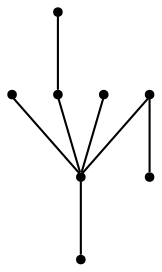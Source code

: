 graph {
  node [shape=point,comment="{\"directed\":false,\"doi\":\"10.1007/978-3-030-04414-5_42\",\"figure\":\"5\"}"]

  v0 [pos="1216.7272052192372,931.2089318000588"]
  v1 [pos="950.0180187210414,931.2089318000588"]
  v2 [pos="683.3088640170544,931.2089318000588"]
  v3 [pos="549.9542866650609,931.2089318000588"]
  v4 [pos="1350.0817825712309,931.2089318000588"]
  v5 [pos="1083.3726278672439,931.2089318000588"]
  v6 [pos="816.6634413690479,931.2089318000588"]
  v7 [pos="416.59968546741067,931.2089318000588"]

  v0 -- v1 [id="-1",pos="1216.7272052192372,931.2089318000588 1161.4892503276315,1004.8583124482147 1057.0059766166878,1019.7813137737513 983.3567266474574,964.5482008500769 970.7213901087955,955.0717986899664 959.4946006105599,943.8410135869558 950.0180187210414,931.2089318000588"]
  v7 -- v3 [id="-2",pos="416.59968546741067,931.2089318000588 549.9542866650609,931.2089318000588 549.9542866650609,931.2089318000588 549.9542866650609,931.2089318000588"]
  v1 -- v5 [id="-3",pos="950.0180187210414,931.2089318000588 1083.3726278672439,931.2089318000588 1083.3726278672439,931.2089318000588 1083.3726278672439,931.2089318000588"]
  v0 -- v4 [id="-4",pos="1216.7272052192372,931.2089318000588 1350.0817825712309,931.2089318000588 1350.0817825712309,931.2089318000588 1350.0817825712309,931.2089318000588"]
  v3 -- v1 [id="-5",pos="549.9542866650609,931.2089318000588 586.78101006746,1041.6845209271592 706.187531585836,1101.3849833852098 816.6634413690479,1064.56290810276 879.6234783232605,1043.5765075195131 929.031360932443,994.1692304365621 950.0180187210414,931.2089318000588"]
  v2 -- v1 [id="-6",pos="683.3088640170544,931.2089318000588 738.546850702869,1004.8583124482147 843.0301244138127,1019.7813137737513 916.679374383043,964.5482008500769 929.3147109217049,955.0717986899664 940.5415004199406,943.8410135869558 950.0180187210414,931.2089318000588"]
  v6 -- v1 [id="-7",pos="816.6634413690479,931.2089318000588 950.0180187210414,931.2089318000588 950.0180187210414,931.2089318000588 950.0180187210414,931.2089318000588"]
}